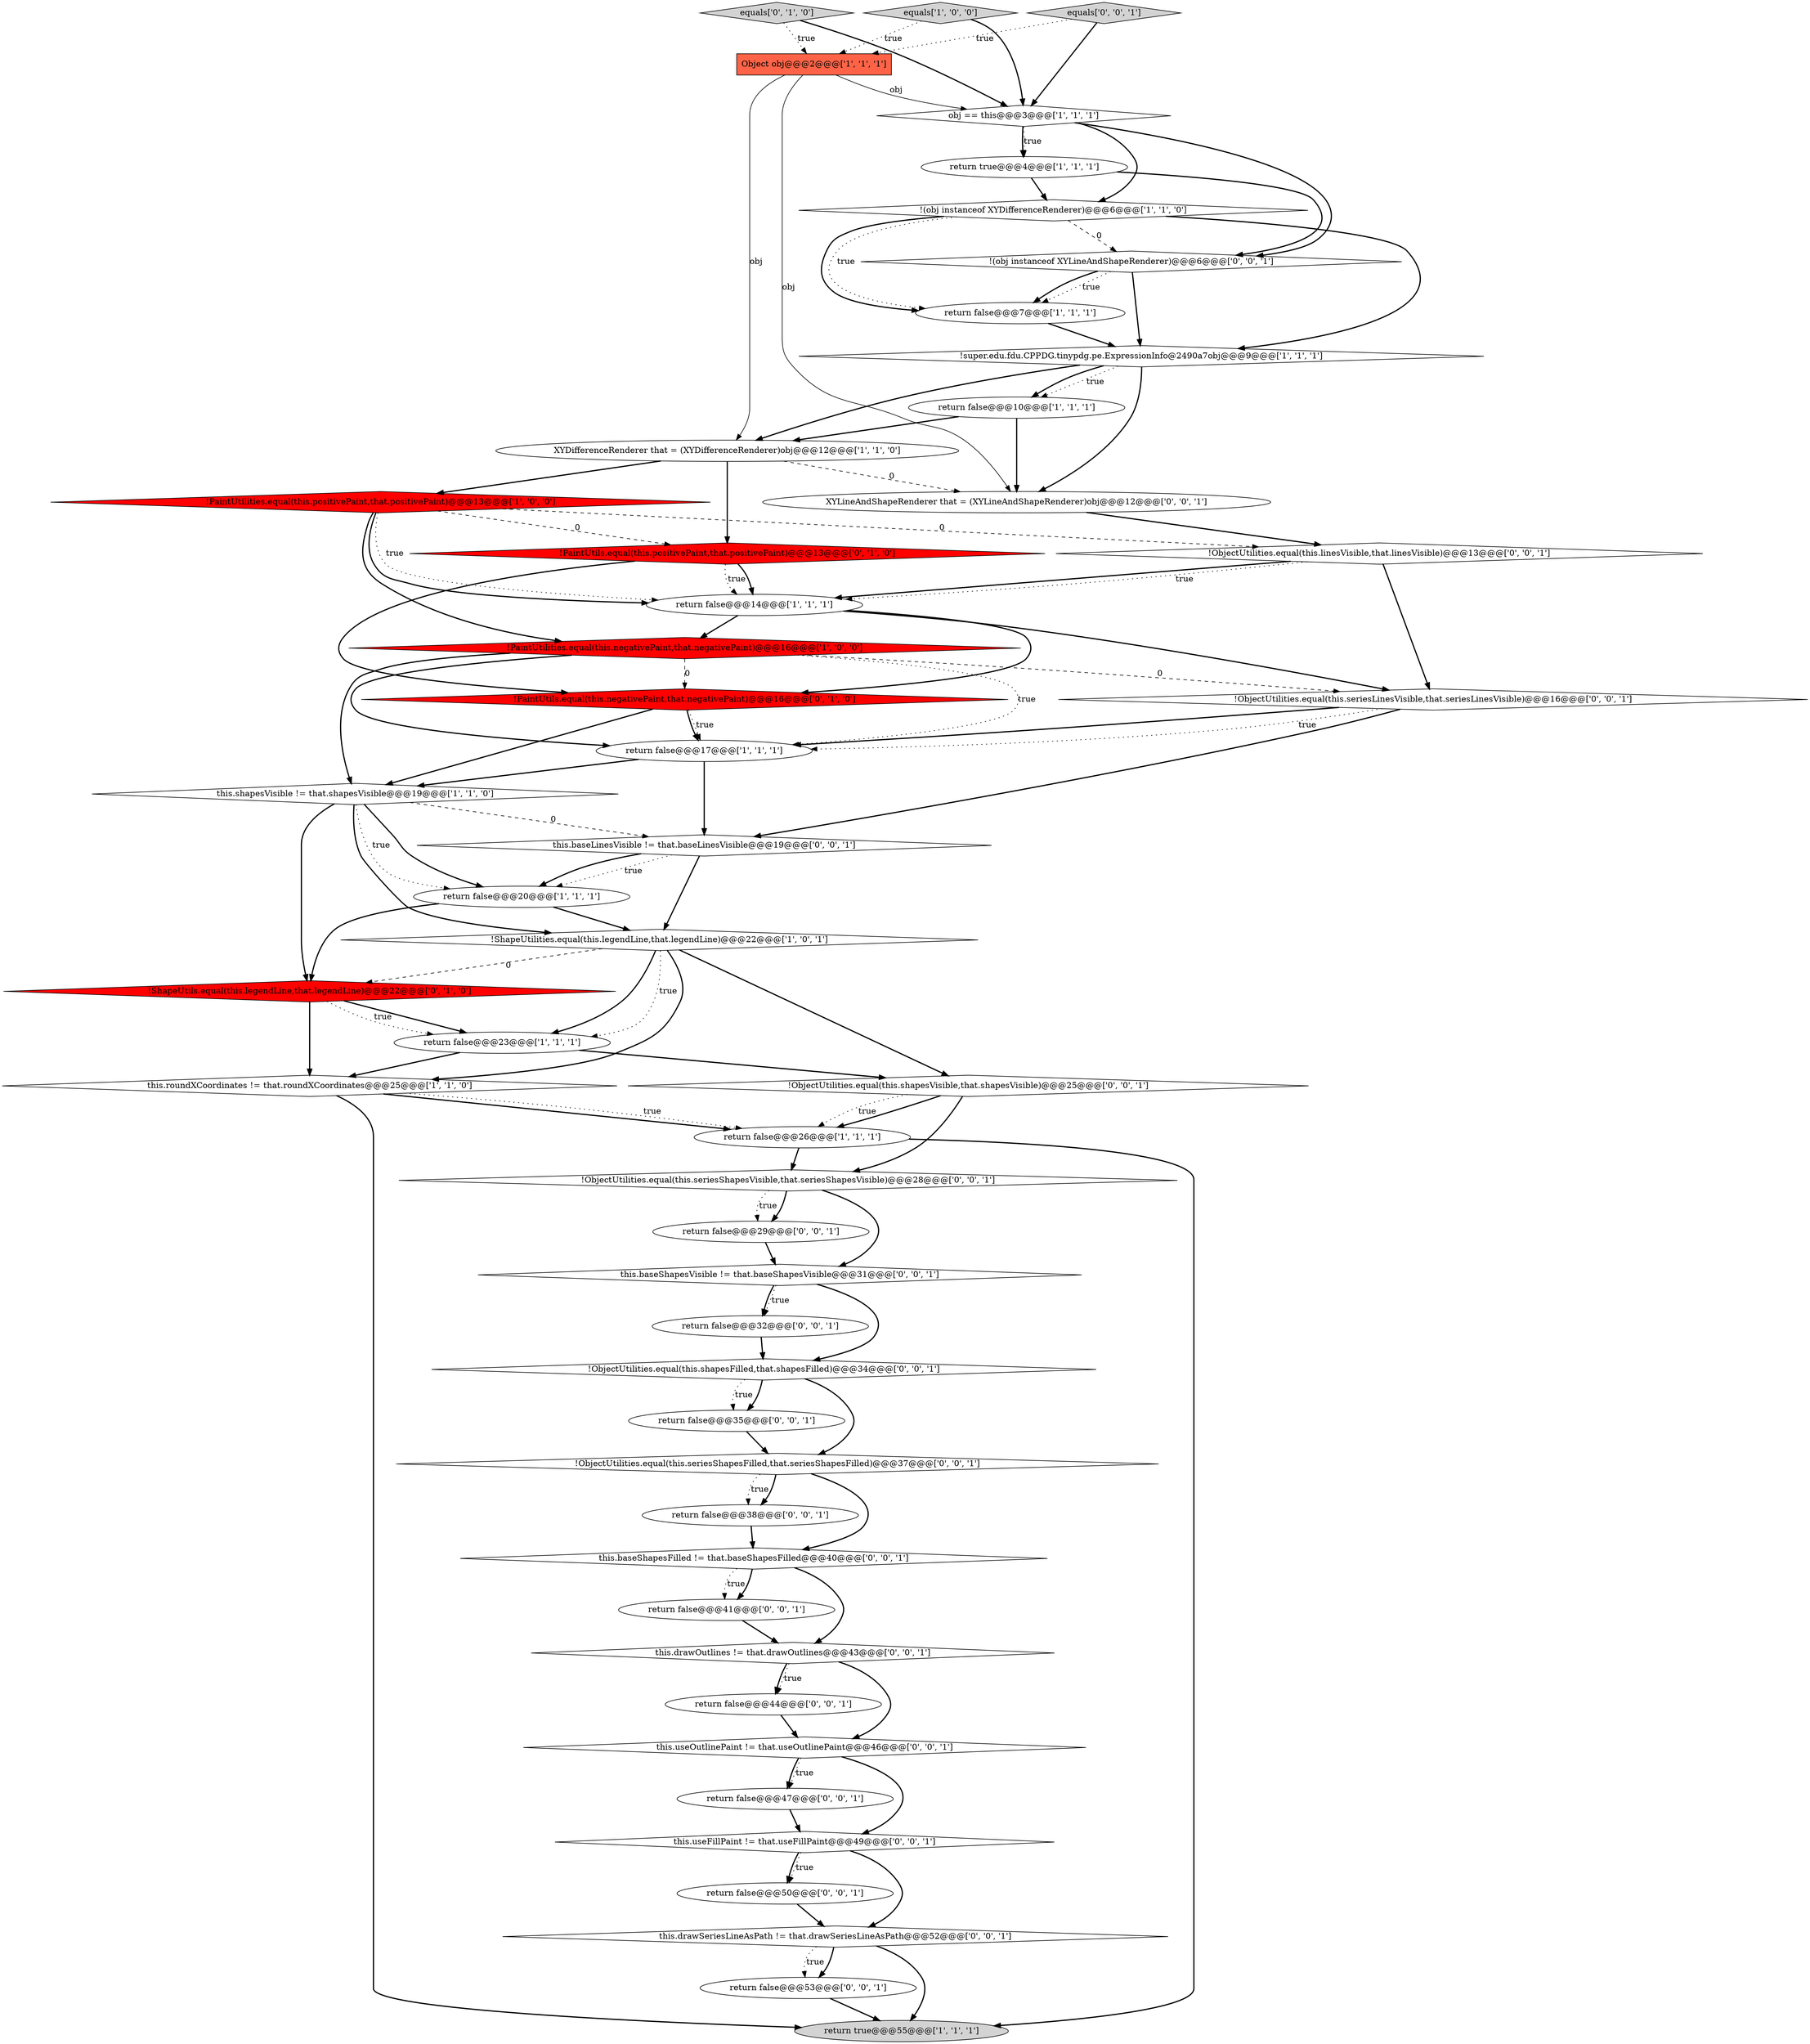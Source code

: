 digraph {
10 [style = filled, label = "XYDifferenceRenderer that = (XYDifferenceRenderer)obj@@@12@@@['1', '1', '0']", fillcolor = white, shape = ellipse image = "AAA0AAABBB1BBB"];
7 [style = filled, label = "!ShapeUtilities.equal(this.legendLine,that.legendLine)@@@22@@@['1', '0', '1']", fillcolor = white, shape = diamond image = "AAA0AAABBB1BBB"];
48 [style = filled, label = "this.drawSeriesLineAsPath != that.drawSeriesLineAsPath@@@52@@@['0', '0', '1']", fillcolor = white, shape = diamond image = "AAA0AAABBB3BBB"];
33 [style = filled, label = "this.baseLinesVisible != that.baseLinesVisible@@@19@@@['0', '0', '1']", fillcolor = white, shape = diamond image = "AAA0AAABBB3BBB"];
9 [style = filled, label = "return false@@@10@@@['1', '1', '1']", fillcolor = white, shape = ellipse image = "AAA0AAABBB1BBB"];
12 [style = filled, label = "!PaintUtilities.equal(this.positivePaint,that.positivePaint)@@@13@@@['1', '0', '0']", fillcolor = red, shape = diamond image = "AAA1AAABBB1BBB"];
0 [style = filled, label = "!super.edu.fdu.CPPDG.tinypdg.pe.ExpressionInfo@2490a7obj@@@9@@@['1', '1', '1']", fillcolor = white, shape = diamond image = "AAA0AAABBB1BBB"];
26 [style = filled, label = "!ObjectUtilities.equal(this.seriesShapesVisible,that.seriesShapesVisible)@@@28@@@['0', '0', '1']", fillcolor = white, shape = diamond image = "AAA0AAABBB3BBB"];
2 [style = filled, label = "return true@@@55@@@['1', '1', '1']", fillcolor = lightgray, shape = ellipse image = "AAA0AAABBB1BBB"];
23 [style = filled, label = "!PaintUtils.equal(this.positivePaint,that.positivePaint)@@@13@@@['0', '1', '0']", fillcolor = red, shape = diamond image = "AAA1AAABBB2BBB"];
36 [style = filled, label = "this.baseShapesVisible != that.baseShapesVisible@@@31@@@['0', '0', '1']", fillcolor = white, shape = diamond image = "AAA0AAABBB3BBB"];
39 [style = filled, label = "return false@@@38@@@['0', '0', '1']", fillcolor = white, shape = ellipse image = "AAA0AAABBB3BBB"];
6 [style = filled, label = "return true@@@4@@@['1', '1', '1']", fillcolor = white, shape = ellipse image = "AAA0AAABBB1BBB"];
1 [style = filled, label = "return false@@@20@@@['1', '1', '1']", fillcolor = white, shape = ellipse image = "AAA0AAABBB1BBB"];
15 [style = filled, label = "return false@@@14@@@['1', '1', '1']", fillcolor = white, shape = ellipse image = "AAA0AAABBB1BBB"];
46 [style = filled, label = "return false@@@29@@@['0', '0', '1']", fillcolor = white, shape = ellipse image = "AAA0AAABBB3BBB"];
3 [style = filled, label = "obj == this@@@3@@@['1', '1', '1']", fillcolor = white, shape = diamond image = "AAA0AAABBB1BBB"];
13 [style = filled, label = "return false@@@23@@@['1', '1', '1']", fillcolor = white, shape = ellipse image = "AAA0AAABBB1BBB"];
25 [style = filled, label = "!ObjectUtilities.equal(this.linesVisible,that.linesVisible)@@@13@@@['0', '0', '1']", fillcolor = white, shape = diamond image = "AAA0AAABBB3BBB"];
18 [style = filled, label = "return false@@@7@@@['1', '1', '1']", fillcolor = white, shape = ellipse image = "AAA0AAABBB1BBB"];
42 [style = filled, label = "return false@@@50@@@['0', '0', '1']", fillcolor = white, shape = ellipse image = "AAA0AAABBB3BBB"];
5 [style = filled, label = "Object obj@@@2@@@['1', '1', '1']", fillcolor = tomato, shape = box image = "AAA0AAABBB1BBB"];
27 [style = filled, label = "return false@@@47@@@['0', '0', '1']", fillcolor = white, shape = ellipse image = "AAA0AAABBB3BBB"];
30 [style = filled, label = "return false@@@32@@@['0', '0', '1']", fillcolor = white, shape = ellipse image = "AAA0AAABBB3BBB"];
35 [style = filled, label = "return false@@@53@@@['0', '0', '1']", fillcolor = white, shape = ellipse image = "AAA0AAABBB3BBB"];
8 [style = filled, label = "return false@@@17@@@['1', '1', '1']", fillcolor = white, shape = ellipse image = "AAA0AAABBB1BBB"];
11 [style = filled, label = "!PaintUtilities.equal(this.negativePaint,that.negativePaint)@@@16@@@['1', '0', '0']", fillcolor = red, shape = diamond image = "AAA1AAABBB1BBB"];
47 [style = filled, label = "this.useOutlinePaint != that.useOutlinePaint@@@46@@@['0', '0', '1']", fillcolor = white, shape = diamond image = "AAA0AAABBB3BBB"];
16 [style = filled, label = "!(obj instanceof XYDifferenceRenderer)@@@6@@@['1', '1', '0']", fillcolor = white, shape = diamond image = "AAA0AAABBB1BBB"];
21 [style = filled, label = "!ShapeUtils.equal(this.legendLine,that.legendLine)@@@22@@@['0', '1', '0']", fillcolor = red, shape = diamond image = "AAA1AAABBB2BBB"];
31 [style = filled, label = "!ObjectUtilities.equal(this.shapesFilled,that.shapesFilled)@@@34@@@['0', '0', '1']", fillcolor = white, shape = diamond image = "AAA0AAABBB3BBB"];
4 [style = filled, label = "this.roundXCoordinates != that.roundXCoordinates@@@25@@@['1', '1', '0']", fillcolor = white, shape = diamond image = "AAA0AAABBB1BBB"];
44 [style = filled, label = "!ObjectUtilities.equal(this.seriesShapesFilled,that.seriesShapesFilled)@@@37@@@['0', '0', '1']", fillcolor = white, shape = diamond image = "AAA0AAABBB3BBB"];
20 [style = filled, label = "equals['0', '1', '0']", fillcolor = lightgray, shape = diamond image = "AAA0AAABBB2BBB"];
28 [style = filled, label = "equals['0', '0', '1']", fillcolor = lightgray, shape = diamond image = "AAA0AAABBB3BBB"];
38 [style = filled, label = "return false@@@44@@@['0', '0', '1']", fillcolor = white, shape = ellipse image = "AAA0AAABBB3BBB"];
29 [style = filled, label = "!ObjectUtilities.equal(this.shapesVisible,that.shapesVisible)@@@25@@@['0', '0', '1']", fillcolor = white, shape = diamond image = "AAA0AAABBB3BBB"];
22 [style = filled, label = "!PaintUtils.equal(this.negativePaint,that.negativePaint)@@@16@@@['0', '1', '0']", fillcolor = red, shape = diamond image = "AAA1AAABBB2BBB"];
32 [style = filled, label = "this.useFillPaint != that.useFillPaint@@@49@@@['0', '0', '1']", fillcolor = white, shape = diamond image = "AAA0AAABBB3BBB"];
37 [style = filled, label = "return false@@@41@@@['0', '0', '1']", fillcolor = white, shape = ellipse image = "AAA0AAABBB3BBB"];
24 [style = filled, label = "!ObjectUtilities.equal(this.seriesLinesVisible,that.seriesLinesVisible)@@@16@@@['0', '0', '1']", fillcolor = white, shape = diamond image = "AAA0AAABBB3BBB"];
34 [style = filled, label = "XYLineAndShapeRenderer that = (XYLineAndShapeRenderer)obj@@@12@@@['0', '0', '1']", fillcolor = white, shape = ellipse image = "AAA0AAABBB3BBB"];
17 [style = filled, label = "this.shapesVisible != that.shapesVisible@@@19@@@['1', '1', '0']", fillcolor = white, shape = diamond image = "AAA0AAABBB1BBB"];
41 [style = filled, label = "return false@@@35@@@['0', '0', '1']", fillcolor = white, shape = ellipse image = "AAA0AAABBB3BBB"];
40 [style = filled, label = "!(obj instanceof XYLineAndShapeRenderer)@@@6@@@['0', '0', '1']", fillcolor = white, shape = diamond image = "AAA0AAABBB3BBB"];
45 [style = filled, label = "this.baseShapesFilled != that.baseShapesFilled@@@40@@@['0', '0', '1']", fillcolor = white, shape = diamond image = "AAA0AAABBB3BBB"];
19 [style = filled, label = "return false@@@26@@@['1', '1', '1']", fillcolor = white, shape = ellipse image = "AAA0AAABBB1BBB"];
14 [style = filled, label = "equals['1', '0', '0']", fillcolor = lightgray, shape = diamond image = "AAA0AAABBB1BBB"];
43 [style = filled, label = "this.drawOutlines != that.drawOutlines@@@43@@@['0', '0', '1']", fillcolor = white, shape = diamond image = "AAA0AAABBB3BBB"];
14->3 [style = bold, label=""];
16->0 [style = bold, label=""];
27->32 [style = bold, label=""];
40->18 [style = dotted, label="true"];
10->34 [style = dashed, label="0"];
17->1 [style = dotted, label="true"];
5->10 [style = solid, label="obj"];
12->15 [style = dotted, label="true"];
42->48 [style = bold, label=""];
48->35 [style = bold, label=""];
9->10 [style = bold, label=""];
3->16 [style = bold, label=""];
3->6 [style = dotted, label="true"];
47->27 [style = bold, label=""];
22->8 [style = bold, label=""];
37->43 [style = bold, label=""];
32->42 [style = dotted, label="true"];
23->22 [style = bold, label=""];
15->11 [style = bold, label=""];
45->43 [style = bold, label=""];
10->12 [style = bold, label=""];
1->21 [style = bold, label=""];
25->15 [style = bold, label=""];
11->8 [style = dotted, label="true"];
23->15 [style = dotted, label="true"];
28->3 [style = bold, label=""];
24->8 [style = dotted, label="true"];
17->21 [style = bold, label=""];
18->0 [style = bold, label=""];
21->13 [style = bold, label=""];
7->29 [style = bold, label=""];
33->7 [style = bold, label=""];
26->46 [style = bold, label=""];
7->21 [style = dashed, label="0"];
5->34 [style = solid, label="obj"];
48->2 [style = bold, label=""];
7->13 [style = dotted, label="true"];
36->31 [style = bold, label=""];
12->11 [style = bold, label=""];
4->19 [style = bold, label=""];
40->0 [style = bold, label=""];
11->22 [style = dashed, label="0"];
46->36 [style = bold, label=""];
39->45 [style = bold, label=""];
20->3 [style = bold, label=""];
4->2 [style = bold, label=""];
19->2 [style = bold, label=""];
29->26 [style = bold, label=""];
20->5 [style = dotted, label="true"];
8->17 [style = bold, label=""];
0->34 [style = bold, label=""];
25->24 [style = bold, label=""];
36->30 [style = bold, label=""];
25->15 [style = dotted, label="true"];
43->47 [style = bold, label=""];
19->26 [style = bold, label=""];
31->41 [style = bold, label=""];
38->47 [style = bold, label=""];
22->17 [style = bold, label=""];
11->8 [style = bold, label=""];
11->17 [style = bold, label=""];
32->48 [style = bold, label=""];
21->13 [style = dotted, label="true"];
24->8 [style = bold, label=""];
44->45 [style = bold, label=""];
32->42 [style = bold, label=""];
16->40 [style = dashed, label="0"];
29->19 [style = dotted, label="true"];
21->4 [style = bold, label=""];
16->18 [style = dotted, label="true"];
43->38 [style = dotted, label="true"];
26->46 [style = dotted, label="true"];
8->33 [style = bold, label=""];
16->18 [style = bold, label=""];
12->23 [style = dashed, label="0"];
17->1 [style = bold, label=""];
35->2 [style = bold, label=""];
23->15 [style = bold, label=""];
44->39 [style = dotted, label="true"];
3->6 [style = bold, label=""];
17->33 [style = dashed, label="0"];
7->4 [style = bold, label=""];
1->7 [style = bold, label=""];
15->22 [style = bold, label=""];
24->33 [style = bold, label=""];
14->5 [style = dotted, label="true"];
43->38 [style = bold, label=""];
47->32 [style = bold, label=""];
29->19 [style = bold, label=""];
31->44 [style = bold, label=""];
5->3 [style = solid, label="obj"];
10->23 [style = bold, label=""];
30->31 [style = bold, label=""];
48->35 [style = dotted, label="true"];
0->9 [style = dotted, label="true"];
36->30 [style = dotted, label="true"];
4->19 [style = dotted, label="true"];
7->13 [style = bold, label=""];
0->9 [style = bold, label=""];
34->25 [style = bold, label=""];
3->40 [style = bold, label=""];
45->37 [style = dotted, label="true"];
26->36 [style = bold, label=""];
12->15 [style = bold, label=""];
40->18 [style = bold, label=""];
33->1 [style = bold, label=""];
47->27 [style = dotted, label="true"];
44->39 [style = bold, label=""];
17->7 [style = bold, label=""];
28->5 [style = dotted, label="true"];
13->29 [style = bold, label=""];
0->10 [style = bold, label=""];
22->8 [style = dotted, label="true"];
12->25 [style = dashed, label="0"];
6->16 [style = bold, label=""];
6->40 [style = bold, label=""];
15->24 [style = bold, label=""];
11->24 [style = dashed, label="0"];
33->1 [style = dotted, label="true"];
45->37 [style = bold, label=""];
41->44 [style = bold, label=""];
31->41 [style = dotted, label="true"];
13->4 [style = bold, label=""];
9->34 [style = bold, label=""];
}
